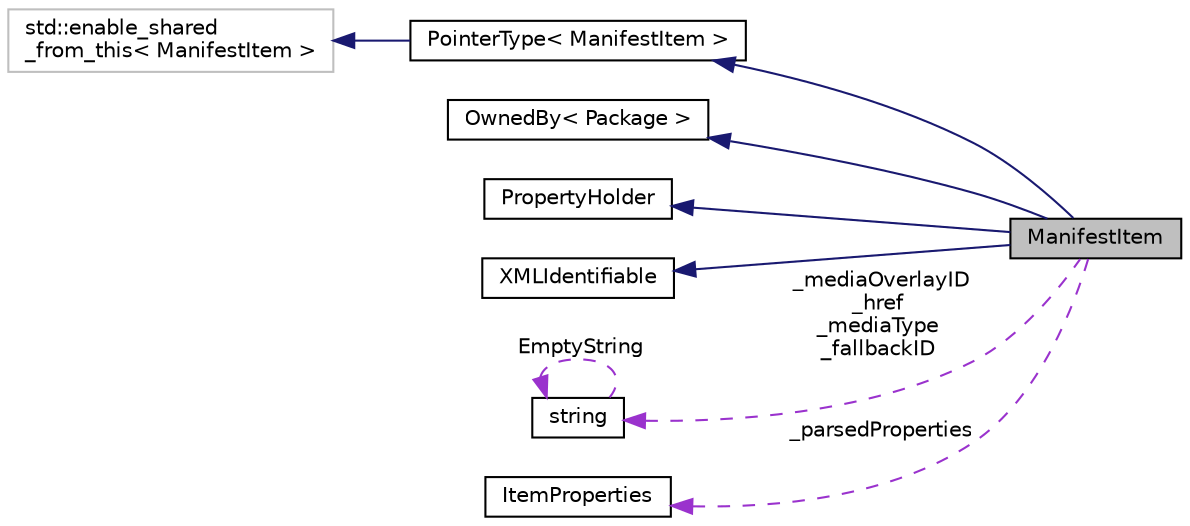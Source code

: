 digraph "ManifestItem"
{
  edge [fontname="Helvetica",fontsize="10",labelfontname="Helvetica",labelfontsize="10"];
  node [fontname="Helvetica",fontsize="10",shape=record];
  rankdir="LR";
  Node1 [label="ManifestItem",height=0.2,width=0.4,color="black", fillcolor="grey75", style="filled" fontcolor="black"];
  Node2 -> Node1 [dir="back",color="midnightblue",fontsize="10",style="solid",fontname="Helvetica"];
  Node2 [label="PointerType\< ManifestItem \>",height=0.2,width=0.4,color="black", fillcolor="white", style="filled",URL="$class_pointer_type.xhtml"];
  Node3 -> Node2 [dir="back",color="midnightblue",fontsize="10",style="solid",fontname="Helvetica"];
  Node3 [label="std::enable_shared\l_from_this\< ManifestItem \>",height=0.2,width=0.4,color="grey75", fillcolor="white", style="filled"];
  Node4 -> Node1 [dir="back",color="midnightblue",fontsize="10",style="solid",fontname="Helvetica"];
  Node4 [label="OwnedBy\< Package \>",height=0.2,width=0.4,color="black", fillcolor="white", style="filled",URL="$class_owned_by.xhtml"];
  Node5 -> Node1 [dir="back",color="midnightblue",fontsize="10",style="solid",fontname="Helvetica"];
  Node5 [label="PropertyHolder",height=0.2,width=0.4,color="black", fillcolor="white", style="filled",URL="$class_property_holder.xhtml"];
  Node6 -> Node1 [dir="back",color="midnightblue",fontsize="10",style="solid",fontname="Helvetica"];
  Node6 [label="XMLIdentifiable",height=0.2,width=0.4,color="black", fillcolor="white", style="filled",URL="$class_x_m_l_identifiable.xhtml"];
  Node7 -> Node1 [dir="back",color="darkorchid3",fontsize="10",style="dashed",label=" _mediaOverlayID\n_href\n_mediaType\n_fallbackID" ,fontname="Helvetica"];
  Node7 [label="string",height=0.2,width=0.4,color="black", fillcolor="white", style="filled",URL="$classstring.xhtml"];
  Node7 -> Node7 [dir="back",color="darkorchid3",fontsize="10",style="dashed",label=" EmptyString" ,fontname="Helvetica"];
  Node8 -> Node1 [dir="back",color="darkorchid3",fontsize="10",style="dashed",label=" _parsedProperties" ,fontname="Helvetica"];
  Node8 [label="ItemProperties",height=0.2,width=0.4,color="black", fillcolor="white", style="filled",URL="$class_item_properties.xhtml"];
}
